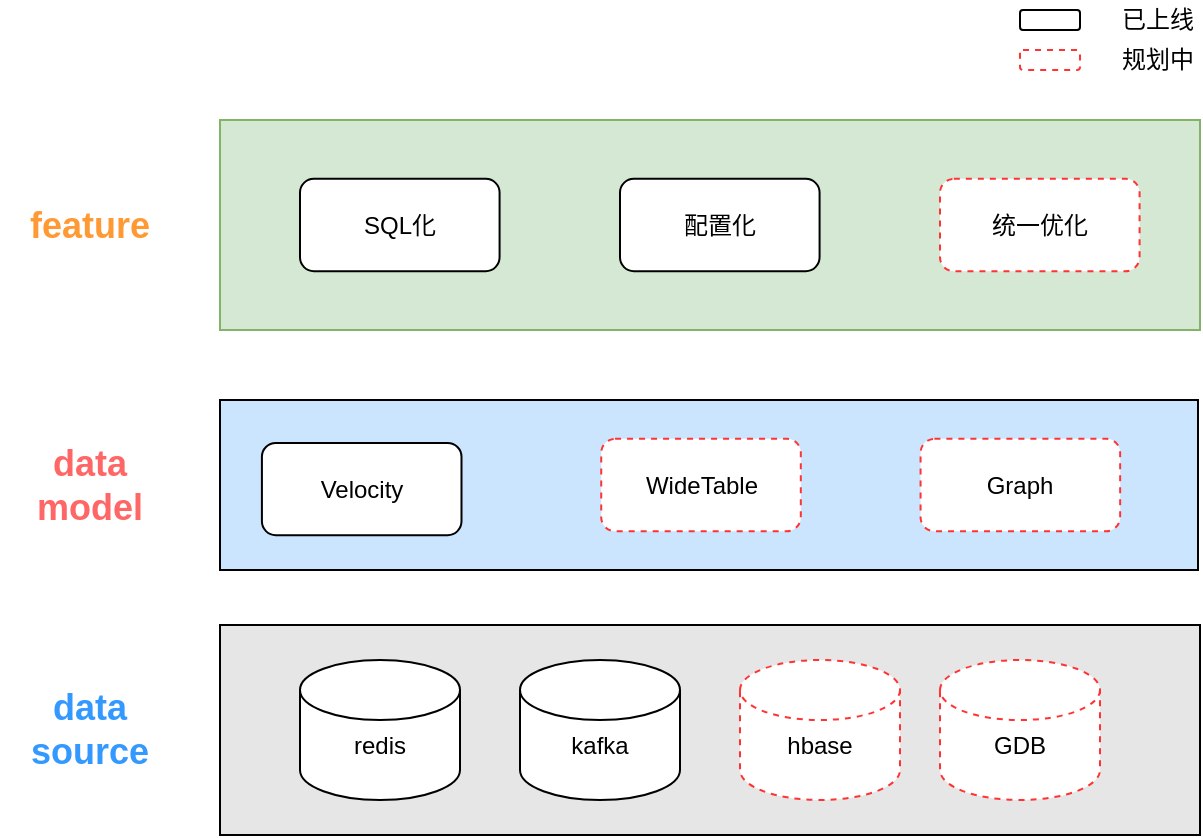<mxfile version="13.6.6" type="github">
  <diagram id="wzoMRLahbeTp7lo2NTmh" name="Page-1">
    <mxGraphModel dx="1258" dy="843" grid="1" gridSize="10" guides="1" tooltips="1" connect="1" arrows="1" fold="1" page="1" pageScale="1" pageWidth="827" pageHeight="1169" math="0" shadow="0">
      <root>
        <mxCell id="0" />
        <mxCell id="1" parent="0" />
        <mxCell id="BhX4mByZeFVy_M81ZKAH-2" value="&lt;b&gt;&lt;font style=&quot;font-size: 18px&quot; color=&quot;#3399ff&quot;&gt;data source&lt;/font&gt;&lt;/b&gt;" style="text;html=1;strokeColor=none;fillColor=none;align=center;verticalAlign=middle;whiteSpace=wrap;rounded=0;" parent="1" vertex="1">
          <mxGeometry x="60" y="487.5" width="90" height="35" as="geometry" />
        </mxCell>
        <mxCell id="BhX4mByZeFVy_M81ZKAH-9" value="&lt;b&gt;.....&lt;/b&gt;" style="text;html=1;strokeColor=none;fillColor=none;align=center;verticalAlign=middle;whiteSpace=wrap;rounded=0;" parent="1" vertex="1">
          <mxGeometry x="600" y="487.5" width="50" height="32.5" as="geometry" />
        </mxCell>
        <mxCell id="BhX4mByZeFVy_M81ZKAH-11" value="&lt;b&gt;&lt;font style=&quot;font-size: 18px&quot; color=&quot;#ff6666&quot;&gt;data model&lt;/font&gt;&lt;/b&gt;" style="text;html=1;strokeColor=none;fillColor=none;align=center;verticalAlign=middle;whiteSpace=wrap;rounded=0;" parent="1" vertex="1">
          <mxGeometry x="60" y="365" width="90" height="35" as="geometry" />
        </mxCell>
        <mxCell id="BhX4mByZeFVy_M81ZKAH-22" value="" style="group" parent="1" vertex="1" connectable="0">
          <mxGeometry x="570" y="140" width="89" height="40" as="geometry" />
        </mxCell>
        <mxCell id="BhX4mByZeFVy_M81ZKAH-17" value="" style="rounded=1;whiteSpace=wrap;html=1;" parent="BhX4mByZeFVy_M81ZKAH-22" vertex="1">
          <mxGeometry y="5" width="30" height="10" as="geometry" />
        </mxCell>
        <mxCell id="BhX4mByZeFVy_M81ZKAH-19" value="" style="rounded=1;whiteSpace=wrap;html=1;dashed=1;strokeColor=#FF3333;" parent="BhX4mByZeFVy_M81ZKAH-22" vertex="1">
          <mxGeometry y="25" width="30" height="10" as="geometry" />
        </mxCell>
        <mxCell id="BhX4mByZeFVy_M81ZKAH-20" value="已上线" style="text;html=1;strokeColor=none;fillColor=none;align=center;verticalAlign=middle;whiteSpace=wrap;rounded=0;dashed=1;" parent="BhX4mByZeFVy_M81ZKAH-22" vertex="1">
          <mxGeometry x="49" width="40" height="20" as="geometry" />
        </mxCell>
        <mxCell id="BhX4mByZeFVy_M81ZKAH-21" value="规划中" style="text;html=1;strokeColor=none;fillColor=none;align=center;verticalAlign=middle;whiteSpace=wrap;rounded=0;dashed=1;" parent="BhX4mByZeFVy_M81ZKAH-22" vertex="1">
          <mxGeometry x="49" y="20" width="40" height="20" as="geometry" />
        </mxCell>
        <mxCell id="BhX4mByZeFVy_M81ZKAH-26" value="" style="rounded=0;whiteSpace=wrap;html=1;fillColor=#d5e8d4;strokeColor=#82b366;" parent="1" vertex="1">
          <mxGeometry x="170" y="200" width="490" height="105" as="geometry" />
        </mxCell>
        <mxCell id="BhX4mByZeFVy_M81ZKAH-27" value="" style="group;fillColor=#cce5ff;strokeColor=#36393d;container=0;" parent="1" vertex="1" connectable="0">
          <mxGeometry x="170" y="340" width="489" height="85" as="geometry" />
        </mxCell>
        <mxCell id="BhX4mByZeFVy_M81ZKAH-29" value="" style="group;strokeColor=#36393d;fillColor=#f9f7ed;container=0;" parent="1" vertex="1" connectable="0">
          <mxGeometry x="170" y="452.5" width="490" height="105" as="geometry" />
        </mxCell>
        <mxCell id="BhX4mByZeFVy_M81ZKAH-30" value="&lt;span style=&quot;font-size: 18px&quot;&gt;&lt;b&gt;&lt;font color=&quot;#ff9933&quot;&gt;feature&lt;/font&gt;&lt;/b&gt;&lt;/span&gt;" style="text;html=1;strokeColor=none;fillColor=none;align=center;verticalAlign=middle;whiteSpace=wrap;rounded=0;" parent="1" vertex="1">
          <mxGeometry x="60" y="235" width="90" height="35" as="geometry" />
        </mxCell>
        <mxCell id="BhX4mByZeFVy_M81ZKAH-32" value="配置化" style="rounded=1;whiteSpace=wrap;html=1;" parent="1" vertex="1">
          <mxGeometry x="369.997" y="229.432" width="99.796" height="46.143" as="geometry" />
        </mxCell>
        <mxCell id="BhX4mByZeFVy_M81ZKAH-33" value="SQL化" style="rounded=1;whiteSpace=wrap;html=1;" parent="1" vertex="1">
          <mxGeometry x="209.997" y="229.432" width="99.796" height="46.143" as="geometry" />
        </mxCell>
        <mxCell id="BhX4mByZeFVy_M81ZKAH-34" value="统一优化" style="rounded=1;whiteSpace=wrap;html=1;dashed=1;strokeColor=#FF3333;" parent="1" vertex="1">
          <mxGeometry x="529.997" y="229.432" width="99.796" height="46.143" as="geometry" />
        </mxCell>
        <mxCell id="BhX4mByZeFVy_M81ZKAH-10" value="" style="rounded=0;whiteSpace=wrap;html=1;fillColor=#CCE5FF;" parent="1" vertex="1">
          <mxGeometry x="170" y="340" width="489" height="85" as="geometry" />
        </mxCell>
        <mxCell id="BhX4mByZeFVy_M81ZKAH-13" value="WideTable" style="rounded=1;whiteSpace=wrap;html=1;dashed=1;strokeColor=#FF3333;" parent="1" vertex="1">
          <mxGeometry x="360.61" y="359.429" width="99.796" height="46.143" as="geometry" />
        </mxCell>
        <mxCell id="BhX4mByZeFVy_M81ZKAH-14" value="Velocity" style="rounded=1;whiteSpace=wrap;html=1;" parent="1" vertex="1">
          <mxGeometry x="190.957" y="361.452" width="99.796" height="46.143" as="geometry" />
        </mxCell>
        <mxCell id="BhX4mByZeFVy_M81ZKAH-15" value="Graph" style="rounded=1;whiteSpace=wrap;html=1;dashed=1;strokeColor=#FF3333;" parent="1" vertex="1">
          <mxGeometry x="520.284" y="359.429" width="99.796" height="46.143" as="geometry" />
        </mxCell>
        <mxCell id="BhX4mByZeFVy_M81ZKAH-1" value="" style="rounded=0;whiteSpace=wrap;html=1;fillColor=#E6E6E6;" parent="1" vertex="1">
          <mxGeometry x="170" y="452.5" width="490" height="105" as="geometry" />
        </mxCell>
        <mxCell id="BhX4mByZeFVy_M81ZKAH-28" value="" style="group" parent="1" vertex="1" connectable="0">
          <mxGeometry x="210" y="470" width="400" height="70" as="geometry" />
        </mxCell>
        <mxCell id="BhX4mByZeFVy_M81ZKAH-4" value="&lt;br&gt;redis" style="shape=cylinder2;whiteSpace=wrap;html=1;boundedLbl=1;backgroundOutline=1;size=15;" parent="BhX4mByZeFVy_M81ZKAH-28" vertex="1">
          <mxGeometry width="80" height="70" as="geometry" />
        </mxCell>
        <mxCell id="BhX4mByZeFVy_M81ZKAH-5" value="&lt;br&gt;kafka" style="shape=cylinder2;whiteSpace=wrap;html=1;boundedLbl=1;backgroundOutline=1;size=15;" parent="BhX4mByZeFVy_M81ZKAH-28" vertex="1">
          <mxGeometry x="110" width="80" height="70" as="geometry" />
        </mxCell>
        <mxCell id="BhX4mByZeFVy_M81ZKAH-7" value="&lt;br&gt;hbase" style="shape=cylinder2;whiteSpace=wrap;html=1;boundedLbl=1;backgroundOutline=1;size=15;strokeColor=#FF3333;dashed=1;" parent="BhX4mByZeFVy_M81ZKAH-28" vertex="1">
          <mxGeometry x="220" width="80" height="70" as="geometry" />
        </mxCell>
        <mxCell id="BhX4mByZeFVy_M81ZKAH-23" value="&lt;br&gt;GDB" style="shape=cylinder2;whiteSpace=wrap;html=1;boundedLbl=1;backgroundOutline=1;size=15;dashed=1;strokeColor=#FF3333;" parent="BhX4mByZeFVy_M81ZKAH-28" vertex="1">
          <mxGeometry x="320" width="80" height="70" as="geometry" />
        </mxCell>
      </root>
    </mxGraphModel>
  </diagram>
</mxfile>

